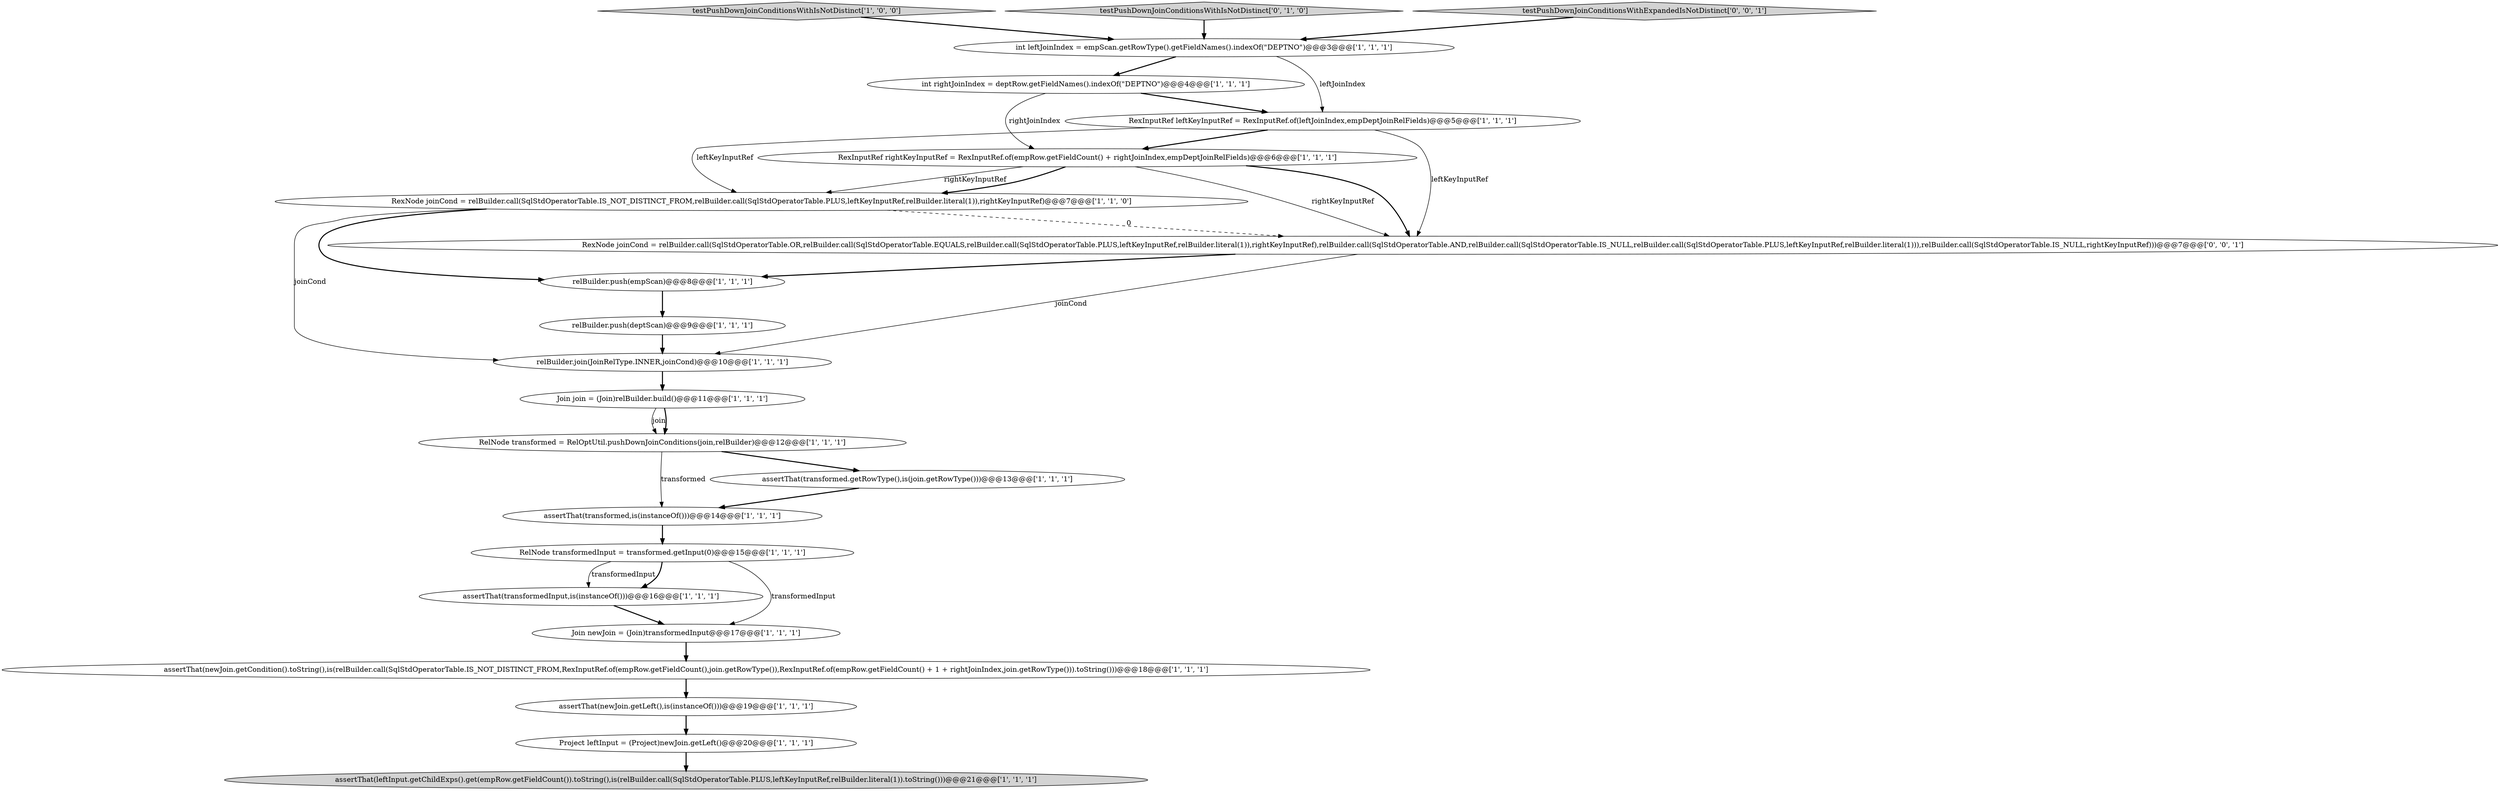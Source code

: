 digraph {
13 [style = filled, label = "testPushDownJoinConditionsWithIsNotDistinct['1', '0', '0']", fillcolor = lightgray, shape = diamond image = "AAA0AAABBB1BBB"];
5 [style = filled, label = "RexNode joinCond = relBuilder.call(SqlStdOperatorTable.IS_NOT_DISTINCT_FROM,relBuilder.call(SqlStdOperatorTable.PLUS,leftKeyInputRef,relBuilder.literal(1)),rightKeyInputRef)@@@7@@@['1', '1', '0']", fillcolor = white, shape = ellipse image = "AAA0AAABBB1BBB"];
15 [style = filled, label = "int rightJoinIndex = deptRow.getFieldNames().indexOf(\"DEPTNO\")@@@4@@@['1', '1', '1']", fillcolor = white, shape = ellipse image = "AAA0AAABBB1BBB"];
0 [style = filled, label = "Project leftInput = (Project)newJoin.getLeft()@@@20@@@['1', '1', '1']", fillcolor = white, shape = ellipse image = "AAA0AAABBB1BBB"];
1 [style = filled, label = "assertThat(transformedInput,is(instanceOf()))@@@16@@@['1', '1', '1']", fillcolor = white, shape = ellipse image = "AAA0AAABBB1BBB"];
14 [style = filled, label = "RelNode transformedInput = transformed.getInput(0)@@@15@@@['1', '1', '1']", fillcolor = white, shape = ellipse image = "AAA0AAABBB1BBB"];
8 [style = filled, label = "RelNode transformed = RelOptUtil.pushDownJoinConditions(join,relBuilder)@@@12@@@['1', '1', '1']", fillcolor = white, shape = ellipse image = "AAA0AAABBB1BBB"];
12 [style = filled, label = "Join newJoin = (Join)transformedInput@@@17@@@['1', '1', '1']", fillcolor = white, shape = ellipse image = "AAA0AAABBB1BBB"];
3 [style = filled, label = "RexInputRef rightKeyInputRef = RexInputRef.of(empRow.getFieldCount() + rightJoinIndex,empDeptJoinRelFields)@@@6@@@['1', '1', '1']", fillcolor = white, shape = ellipse image = "AAA0AAABBB1BBB"];
6 [style = filled, label = "assertThat(newJoin.getCondition().toString(),is(relBuilder.call(SqlStdOperatorTable.IS_NOT_DISTINCT_FROM,RexInputRef.of(empRow.getFieldCount(),join.getRowType()),RexInputRef.of(empRow.getFieldCount() + 1 + rightJoinIndex,join.getRowType())).toString()))@@@18@@@['1', '1', '1']", fillcolor = white, shape = ellipse image = "AAA0AAABBB1BBB"];
17 [style = filled, label = "assertThat(transformed.getRowType(),is(join.getRowType()))@@@13@@@['1', '1', '1']", fillcolor = white, shape = ellipse image = "AAA0AAABBB1BBB"];
18 [style = filled, label = "assertThat(newJoin.getLeft(),is(instanceOf()))@@@19@@@['1', '1', '1']", fillcolor = white, shape = ellipse image = "AAA0AAABBB1BBB"];
20 [style = filled, label = "testPushDownJoinConditionsWithIsNotDistinct['0', '1', '0']", fillcolor = lightgray, shape = diamond image = "AAA0AAABBB2BBB"];
16 [style = filled, label = "relBuilder.join(JoinRelType.INNER,joinCond)@@@10@@@['1', '1', '1']", fillcolor = white, shape = ellipse image = "AAA0AAABBB1BBB"];
19 [style = filled, label = "relBuilder.push(empScan)@@@8@@@['1', '1', '1']", fillcolor = white, shape = ellipse image = "AAA0AAABBB1BBB"];
4 [style = filled, label = "int leftJoinIndex = empScan.getRowType().getFieldNames().indexOf(\"DEPTNO\")@@@3@@@['1', '1', '1']", fillcolor = white, shape = ellipse image = "AAA0AAABBB1BBB"];
10 [style = filled, label = "Join join = (Join)relBuilder.build()@@@11@@@['1', '1', '1']", fillcolor = white, shape = ellipse image = "AAA0AAABBB1BBB"];
9 [style = filled, label = "assertThat(transformed,is(instanceOf()))@@@14@@@['1', '1', '1']", fillcolor = white, shape = ellipse image = "AAA0AAABBB1BBB"];
21 [style = filled, label = "RexNode joinCond = relBuilder.call(SqlStdOperatorTable.OR,relBuilder.call(SqlStdOperatorTable.EQUALS,relBuilder.call(SqlStdOperatorTable.PLUS,leftKeyInputRef,relBuilder.literal(1)),rightKeyInputRef),relBuilder.call(SqlStdOperatorTable.AND,relBuilder.call(SqlStdOperatorTable.IS_NULL,relBuilder.call(SqlStdOperatorTable.PLUS,leftKeyInputRef,relBuilder.literal(1))),relBuilder.call(SqlStdOperatorTable.IS_NULL,rightKeyInputRef)))@@@7@@@['0', '0', '1']", fillcolor = white, shape = ellipse image = "AAA0AAABBB3BBB"];
22 [style = filled, label = "testPushDownJoinConditionsWithExpandedIsNotDistinct['0', '0', '1']", fillcolor = lightgray, shape = diamond image = "AAA0AAABBB3BBB"];
2 [style = filled, label = "assertThat(leftInput.getChildExps().get(empRow.getFieldCount()).toString(),is(relBuilder.call(SqlStdOperatorTable.PLUS,leftKeyInputRef,relBuilder.literal(1)).toString()))@@@21@@@['1', '1', '1']", fillcolor = lightgray, shape = ellipse image = "AAA0AAABBB1BBB"];
7 [style = filled, label = "relBuilder.push(deptScan)@@@9@@@['1', '1', '1']", fillcolor = white, shape = ellipse image = "AAA0AAABBB1BBB"];
11 [style = filled, label = "RexInputRef leftKeyInputRef = RexInputRef.of(leftJoinIndex,empDeptJoinRelFields)@@@5@@@['1', '1', '1']", fillcolor = white, shape = ellipse image = "AAA0AAABBB1BBB"];
21->16 [style = solid, label="joinCond"];
3->5 [style = solid, label="rightKeyInputRef"];
21->19 [style = bold, label=""];
8->9 [style = solid, label="transformed"];
16->10 [style = bold, label=""];
11->5 [style = solid, label="leftKeyInputRef"];
6->18 [style = bold, label=""];
17->9 [style = bold, label=""];
0->2 [style = bold, label=""];
4->15 [style = bold, label=""];
12->6 [style = bold, label=""];
4->11 [style = solid, label="leftJoinIndex"];
14->1 [style = solid, label="transformedInput"];
14->1 [style = bold, label=""];
15->3 [style = solid, label="rightJoinIndex"];
20->4 [style = bold, label=""];
3->21 [style = solid, label="rightKeyInputRef"];
22->4 [style = bold, label=""];
5->16 [style = solid, label="joinCond"];
8->17 [style = bold, label=""];
5->19 [style = bold, label=""];
10->8 [style = solid, label="join"];
3->5 [style = bold, label=""];
11->21 [style = solid, label="leftKeyInputRef"];
15->11 [style = bold, label=""];
10->8 [style = bold, label=""];
11->3 [style = bold, label=""];
7->16 [style = bold, label=""];
1->12 [style = bold, label=""];
9->14 [style = bold, label=""];
5->21 [style = dashed, label="0"];
3->21 [style = bold, label=""];
14->12 [style = solid, label="transformedInput"];
19->7 [style = bold, label=""];
18->0 [style = bold, label=""];
13->4 [style = bold, label=""];
}
